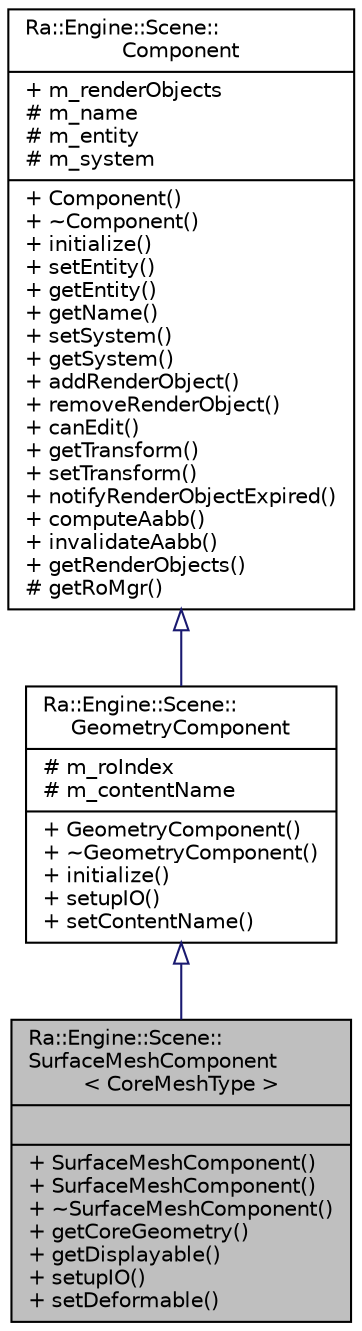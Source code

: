 digraph "Ra::Engine::Scene::SurfaceMeshComponent&lt; CoreMeshType &gt;"
{
 // INTERACTIVE_SVG=YES
 // LATEX_PDF_SIZE
  edge [fontname="Helvetica",fontsize="10",labelfontname="Helvetica",labelfontsize="10"];
  node [fontname="Helvetica",fontsize="10",shape=record];
  Node1 [label="{Ra::Engine::Scene::\lSurfaceMeshComponent\l\< CoreMeshType \>\n||+ SurfaceMeshComponent()\l+ SurfaceMeshComponent()\l+ ~SurfaceMeshComponent()\l+ getCoreGeometry()\l+ getDisplayable()\l+ setupIO()\l+ setDeformable()\l}",height=0.2,width=0.4,color="black", fillcolor="grey75", style="filled", fontcolor="black",tooltip="Main class to convert Ra::Core::Asset::GeometryData to Ra::Engine::Mesh."];
  Node2 -> Node1 [dir="back",color="midnightblue",fontsize="10",style="solid",arrowtail="onormal",fontname="Helvetica"];
  Node2 [label="{Ra::Engine::Scene::\lGeometryComponent\n|# m_roIndex\l# m_contentName\l|+ GeometryComponent()\l+ ~GeometryComponent()\l+ initialize()\l+ setupIO()\l+ setContentName()\l}",height=0.2,width=0.4,color="black", fillcolor="white", style="filled",URL="$classRa_1_1Engine_1_1Scene_1_1GeometryComponent.html",tooltip="Abstract interface of a geometric compoennet in the Engine."];
  Node3 -> Node2 [dir="back",color="midnightblue",fontsize="10",style="solid",arrowtail="onormal",fontname="Helvetica"];
  Node3 [label="{Ra::Engine::Scene::\lComponent\n|+ m_renderObjects\l# m_name\l# m_entity\l# m_system\l|+ Component()\l+ ~Component()\l+ initialize()\l+ setEntity()\l+ getEntity()\l+ getName()\l+ setSystem()\l+ getSystem()\l+ addRenderObject()\l+ removeRenderObject()\l+ canEdit()\l+ getTransform()\l+ setTransform()\l+ notifyRenderObjectExpired()\l+ computeAabb()\l+ invalidateAabb()\l+ getRenderObjects()\l# getRoMgr()\l}",height=0.2,width=0.4,color="black", fillcolor="white", style="filled",URL="$classRa_1_1Engine_1_1Scene_1_1Component.html",tooltip="A component is an element that can be updated by a system. It is also linked to some other components..."];
}
